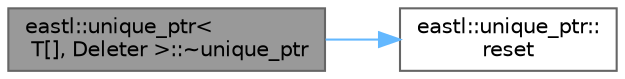 digraph "eastl::unique_ptr&lt; T[], Deleter &gt;::~unique_ptr"
{
 // LATEX_PDF_SIZE
  bgcolor="transparent";
  edge [fontname=Helvetica,fontsize=10,labelfontname=Helvetica,labelfontsize=10];
  node [fontname=Helvetica,fontsize=10,shape=box,height=0.2,width=0.4];
  rankdir="LR";
  Node1 [id="Node000001",label="eastl::unique_ptr\<\l T[], Deleter \>::~unique_ptr",height=0.2,width=0.4,color="gray40", fillcolor="grey60", style="filled", fontcolor="black",tooltip=" "];
  Node1 -> Node2 [id="edge2_Node000001_Node000002",color="steelblue1",style="solid",tooltip=" "];
  Node2 [id="Node000002",label="eastl::unique_ptr::\lreset",height=0.2,width=0.4,color="grey40", fillcolor="white", style="filled",URL="$classeastl_1_1unique__ptr.html#a6f0700a32b43641960ea6be25a521331",tooltip=" "];
}
